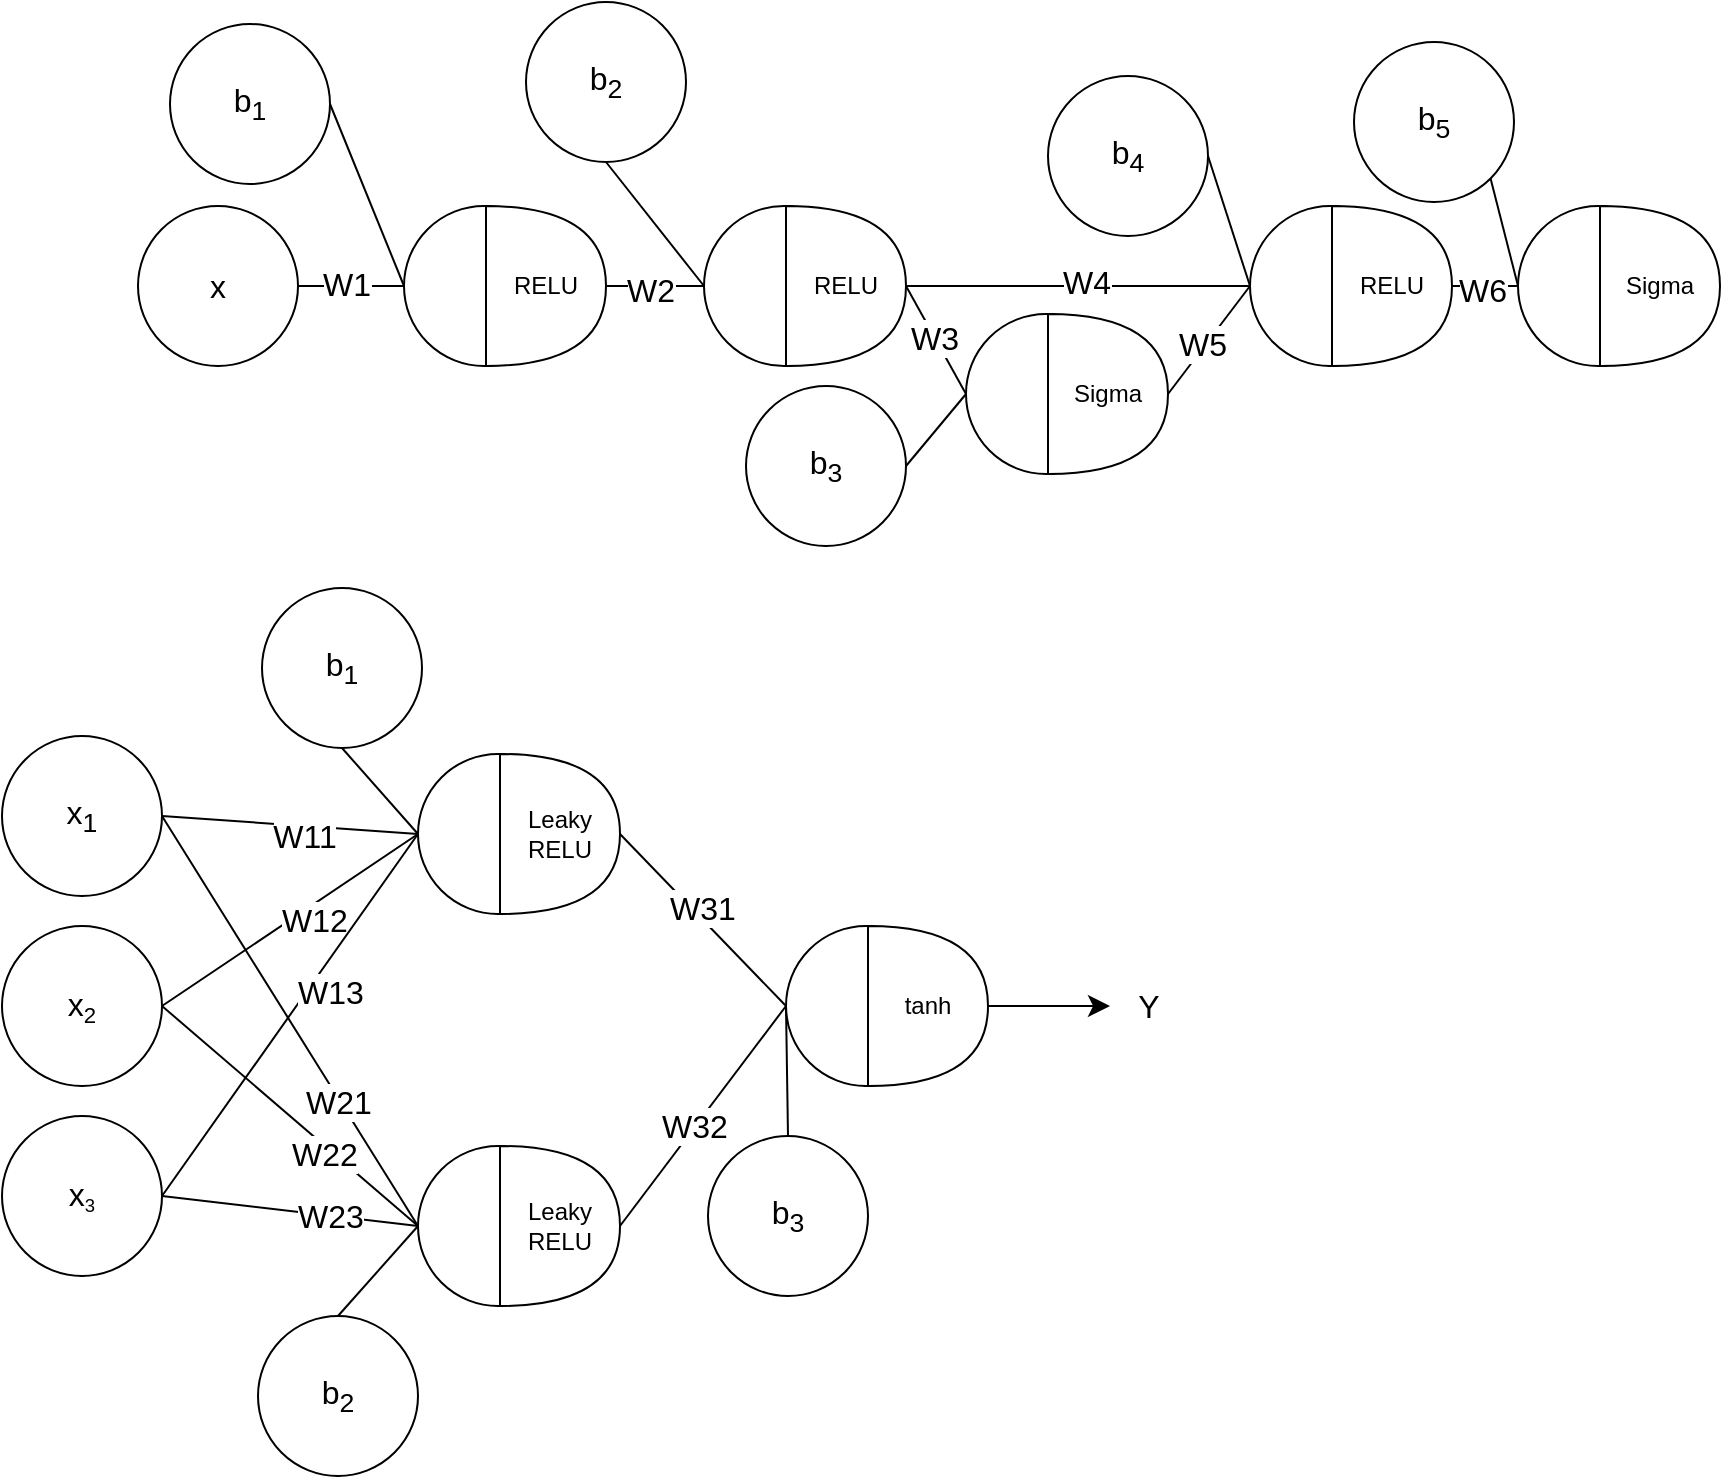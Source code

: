 <mxfile version="28.2.5">
  <diagram name="Page-1" id="1pAmYVb9hF-eDIAdQOnD">
    <mxGraphModel dx="1221" dy="2004" grid="0" gridSize="10" guides="1" tooltips="1" connect="1" arrows="1" fold="1" page="0" pageScale="1" pageWidth="850" pageHeight="1100" math="0" shadow="0">
      <root>
        <mxCell id="0" />
        <mxCell id="1" parent="0" />
        <mxCell id="8utM2XVJl7syz8fmWW9v-1" value="&lt;font style=&quot;font-size: 16px;&quot;&gt;x&lt;sub&gt;1&lt;/sub&gt;&lt;/font&gt;" style="ellipse;whiteSpace=wrap;html=1;aspect=fixed;" vertex="1" parent="1">
          <mxGeometry x="-524" y="-645" width="80" height="80" as="geometry" />
        </mxCell>
        <mxCell id="8utM2XVJl7syz8fmWW9v-2" value="&lt;font style=&quot;font-size: 16px;&quot;&gt;x&lt;/font&gt;&lt;font style=&quot;font-size: 13.333px;&quot;&gt;&lt;sub&gt;2&lt;/sub&gt;&lt;/font&gt;" style="ellipse;whiteSpace=wrap;html=1;aspect=fixed;" vertex="1" parent="1">
          <mxGeometry x="-524" y="-550" width="80" height="80" as="geometry" />
        </mxCell>
        <mxCell id="8utM2XVJl7syz8fmWW9v-3" value="&lt;font style=&quot;font-size: 16px;&quot;&gt;x&lt;/font&gt;&lt;font style=&quot;font-size: 11.111px;&quot;&gt;&lt;sub&gt;3&lt;/sub&gt;&lt;/font&gt;" style="ellipse;whiteSpace=wrap;html=1;aspect=fixed;" vertex="1" parent="1">
          <mxGeometry x="-524" y="-455" width="80" height="80" as="geometry" />
        </mxCell>
        <mxCell id="8utM2XVJl7syz8fmWW9v-4" value="" style="ellipse;whiteSpace=wrap;html=1;aspect=fixed;align=left;" vertex="1" parent="1">
          <mxGeometry x="-316" y="-636" width="80" height="80" as="geometry" />
        </mxCell>
        <mxCell id="8utM2XVJl7syz8fmWW9v-5" value="Leaky&lt;div&gt;RELU&lt;/div&gt;" style="shape=or;whiteSpace=wrap;html=1;" vertex="1" parent="1">
          <mxGeometry x="-275" y="-636" width="60" height="80" as="geometry" />
        </mxCell>
        <mxCell id="8utM2XVJl7syz8fmWW9v-6" value="" style="endArrow=none;html=1;rounded=0;fontSize=12;startSize=8;endSize=8;curved=1;exitX=1;exitY=0.5;exitDx=0;exitDy=0;entryX=0;entryY=0.5;entryDx=0;entryDy=0;" edge="1" parent="1" source="8utM2XVJl7syz8fmWW9v-1" target="8utM2XVJl7syz8fmWW9v-4">
          <mxGeometry width="50" height="50" relative="1" as="geometry">
            <mxPoint x="-365" y="-380" as="sourcePoint" />
            <mxPoint x="-315" y="-430" as="targetPoint" />
          </mxGeometry>
        </mxCell>
        <mxCell id="8utM2XVJl7syz8fmWW9v-9" value="&lt;font style=&quot;font-size: 16px;&quot;&gt;W11&lt;/font&gt;" style="edgeLabel;html=1;align=center;verticalAlign=middle;resizable=0;points=[];fontSize=12;" vertex="1" connectable="0" parent="8utM2XVJl7syz8fmWW9v-6">
          <mxGeometry x="-0.269" y="-2" relative="1" as="geometry">
            <mxPoint x="24" y="4" as="offset" />
          </mxGeometry>
        </mxCell>
        <mxCell id="8utM2XVJl7syz8fmWW9v-7" value="" style="endArrow=none;html=1;rounded=0;fontSize=12;startSize=8;endSize=8;curved=1;exitX=1;exitY=0.5;exitDx=0;exitDy=0;entryX=0;entryY=0.5;entryDx=0;entryDy=0;" edge="1" parent="1" source="8utM2XVJl7syz8fmWW9v-2" target="8utM2XVJl7syz8fmWW9v-4">
          <mxGeometry width="50" height="50" relative="1" as="geometry">
            <mxPoint x="-365" y="-380" as="sourcePoint" />
            <mxPoint x="-315" y="-430" as="targetPoint" />
          </mxGeometry>
        </mxCell>
        <mxCell id="8utM2XVJl7syz8fmWW9v-10" value="&lt;font style=&quot;font-size: 16px;&quot;&gt;W12&lt;/font&gt;" style="edgeLabel;html=1;align=center;verticalAlign=middle;resizable=0;points=[];fontSize=12;" vertex="1" connectable="0" parent="8utM2XVJl7syz8fmWW9v-7">
          <mxGeometry x="-0.302" y="-1" relative="1" as="geometry">
            <mxPoint x="30" y="-14" as="offset" />
          </mxGeometry>
        </mxCell>
        <mxCell id="8utM2XVJl7syz8fmWW9v-8" value="" style="endArrow=none;html=1;rounded=0;fontSize=12;startSize=8;endSize=8;curved=1;exitX=1;exitY=0.5;exitDx=0;exitDy=0;entryX=0;entryY=0.5;entryDx=0;entryDy=0;" edge="1" parent="1" source="8utM2XVJl7syz8fmWW9v-3" target="8utM2XVJl7syz8fmWW9v-4">
          <mxGeometry width="50" height="50" relative="1" as="geometry">
            <mxPoint x="-365" y="-380" as="sourcePoint" />
            <mxPoint x="-315" y="-430" as="targetPoint" />
          </mxGeometry>
        </mxCell>
        <mxCell id="8utM2XVJl7syz8fmWW9v-11" value="&lt;font style=&quot;font-size: 16px;&quot;&gt;W13&lt;/font&gt;" style="edgeLabel;html=1;align=center;verticalAlign=middle;resizable=0;points=[];fontSize=12;" vertex="1" connectable="0" parent="8utM2XVJl7syz8fmWW9v-8">
          <mxGeometry x="-0.233" relative="1" as="geometry">
            <mxPoint x="35" y="-33" as="offset" />
          </mxGeometry>
        </mxCell>
        <mxCell id="8utM2XVJl7syz8fmWW9v-12" value="" style="ellipse;whiteSpace=wrap;html=1;aspect=fixed;align=left;" vertex="1" parent="1">
          <mxGeometry x="-316" y="-440" width="80" height="80" as="geometry" />
        </mxCell>
        <mxCell id="8utM2XVJl7syz8fmWW9v-13" value="Leaky&lt;div&gt;RELU&lt;/div&gt;" style="shape=or;whiteSpace=wrap;html=1;" vertex="1" parent="1">
          <mxGeometry x="-275" y="-440" width="60" height="80" as="geometry" />
        </mxCell>
        <mxCell id="8utM2XVJl7syz8fmWW9v-14" value="" style="endArrow=none;html=1;rounded=0;fontSize=12;startSize=8;endSize=8;curved=1;exitX=1;exitY=0.5;exitDx=0;exitDy=0;entryX=0;entryY=0.5;entryDx=0;entryDy=0;" edge="1" parent="1" source="8utM2XVJl7syz8fmWW9v-1" target="8utM2XVJl7syz8fmWW9v-12">
          <mxGeometry width="50" height="50" relative="1" as="geometry">
            <mxPoint x="-343" y="-389" as="sourcePoint" />
            <mxPoint x="-293" y="-439" as="targetPoint" />
          </mxGeometry>
        </mxCell>
        <mxCell id="8utM2XVJl7syz8fmWW9v-15" value="&lt;font style=&quot;font-size: 16px;&quot;&gt;W21&lt;/font&gt;" style="edgeLabel;html=1;align=center;verticalAlign=middle;resizable=0;points=[];fontSize=12;" vertex="1" connectable="0" parent="8utM2XVJl7syz8fmWW9v-14">
          <mxGeometry x="0.39" y="-1" relative="1" as="geometry">
            <mxPoint as="offset" />
          </mxGeometry>
        </mxCell>
        <mxCell id="8utM2XVJl7syz8fmWW9v-16" value="" style="endArrow=none;html=1;rounded=0;fontSize=12;startSize=8;endSize=8;curved=1;exitX=1;exitY=0.5;exitDx=0;exitDy=0;entryX=0;entryY=0.5;entryDx=0;entryDy=0;" edge="1" parent="1" source="8utM2XVJl7syz8fmWW9v-2" target="8utM2XVJl7syz8fmWW9v-12">
          <mxGeometry width="50" height="50" relative="1" as="geometry">
            <mxPoint x="-343" y="-392" as="sourcePoint" />
            <mxPoint x="-293" y="-442" as="targetPoint" />
          </mxGeometry>
        </mxCell>
        <mxCell id="8utM2XVJl7syz8fmWW9v-17" value="&lt;font style=&quot;font-size: 16px;&quot;&gt;W22&lt;/font&gt;" style="edgeLabel;html=1;align=center;verticalAlign=middle;resizable=0;points=[];fontSize=12;" vertex="1" connectable="0" parent="8utM2XVJl7syz8fmWW9v-16">
          <mxGeometry x="0.299" y="-3" relative="1" as="geometry">
            <mxPoint as="offset" />
          </mxGeometry>
        </mxCell>
        <mxCell id="8utM2XVJl7syz8fmWW9v-18" value="" style="endArrow=none;html=1;rounded=0;fontSize=12;startSize=8;endSize=8;curved=1;exitX=1;exitY=0.5;exitDx=0;exitDy=0;entryX=0;entryY=0.5;entryDx=0;entryDy=0;" edge="1" parent="1" source="8utM2XVJl7syz8fmWW9v-3" target="8utM2XVJl7syz8fmWW9v-12">
          <mxGeometry width="50" height="50" relative="1" as="geometry">
            <mxPoint x="-343" y="-395" as="sourcePoint" />
            <mxPoint x="-293" y="-445" as="targetPoint" />
          </mxGeometry>
        </mxCell>
        <mxCell id="8utM2XVJl7syz8fmWW9v-19" value="&lt;font style=&quot;font-size: 16px;&quot;&gt;W23&lt;/font&gt;" style="edgeLabel;html=1;align=center;verticalAlign=middle;resizable=0;points=[];fontSize=12;" vertex="1" connectable="0" parent="8utM2XVJl7syz8fmWW9v-18">
          <mxGeometry x="0.313" relative="1" as="geometry">
            <mxPoint as="offset" />
          </mxGeometry>
        </mxCell>
        <mxCell id="8utM2XVJl7syz8fmWW9v-21" value="" style="ellipse;whiteSpace=wrap;html=1;aspect=fixed;align=left;" vertex="1" parent="1">
          <mxGeometry x="-132" y="-550" width="80" height="80" as="geometry" />
        </mxCell>
        <mxCell id="8utM2XVJl7syz8fmWW9v-22" value="tanh" style="shape=or;whiteSpace=wrap;html=1;" vertex="1" parent="1">
          <mxGeometry x="-91" y="-550" width="60" height="80" as="geometry" />
        </mxCell>
        <mxCell id="8utM2XVJl7syz8fmWW9v-23" value="" style="endArrow=none;html=1;rounded=0;fontSize=12;startSize=8;endSize=8;curved=1;exitX=1;exitY=0.5;exitDx=0;exitDy=0;exitPerimeter=0;entryX=0;entryY=0.5;entryDx=0;entryDy=0;" edge="1" parent="1" source="8utM2XVJl7syz8fmWW9v-5" target="8utM2XVJl7syz8fmWW9v-21">
          <mxGeometry width="50" height="50" relative="1" as="geometry">
            <mxPoint x="-113" y="-460" as="sourcePoint" />
            <mxPoint x="-63" y="-510" as="targetPoint" />
          </mxGeometry>
        </mxCell>
        <mxCell id="8utM2XVJl7syz8fmWW9v-24" value="&lt;font style=&quot;font-size: 16px;&quot;&gt;W31&lt;/font&gt;" style="edgeLabel;html=1;align=center;verticalAlign=middle;resizable=0;points=[];fontSize=12;" vertex="1" connectable="0" parent="8utM2XVJl7syz8fmWW9v-23">
          <mxGeometry x="-0.078" y="4" relative="1" as="geometry">
            <mxPoint as="offset" />
          </mxGeometry>
        </mxCell>
        <mxCell id="8utM2XVJl7syz8fmWW9v-25" value="" style="endArrow=none;html=1;rounded=0;fontSize=12;startSize=8;endSize=8;curved=1;exitX=1;exitY=0.5;exitDx=0;exitDy=0;exitPerimeter=0;entryX=0;entryY=0.5;entryDx=0;entryDy=0;" edge="1" parent="1" source="8utM2XVJl7syz8fmWW9v-13" target="8utM2XVJl7syz8fmWW9v-21">
          <mxGeometry width="50" height="50" relative="1" as="geometry">
            <mxPoint x="-177" y="-463" as="sourcePoint" />
            <mxPoint x="-127" y="-513" as="targetPoint" />
          </mxGeometry>
        </mxCell>
        <mxCell id="8utM2XVJl7syz8fmWW9v-26" value="&lt;font style=&quot;font-size: 16px;&quot;&gt;W32&lt;/font&gt;" style="edgeLabel;html=1;align=center;verticalAlign=middle;resizable=0;points=[];fontSize=12;" vertex="1" connectable="0" parent="8utM2XVJl7syz8fmWW9v-25">
          <mxGeometry x="-0.077" relative="1" as="geometry">
            <mxPoint x="-1" as="offset" />
          </mxGeometry>
        </mxCell>
        <mxCell id="8utM2XVJl7syz8fmWW9v-27" value="" style="endArrow=classic;html=1;rounded=0;fontSize=12;startSize=8;endSize=8;curved=1;exitX=1;exitY=0.5;exitDx=0;exitDy=0;exitPerimeter=0;" edge="1" parent="1" source="8utM2XVJl7syz8fmWW9v-22">
          <mxGeometry width="50" height="50" relative="1" as="geometry">
            <mxPoint x="-177" y="-466" as="sourcePoint" />
            <mxPoint x="30" y="-510" as="targetPoint" />
          </mxGeometry>
        </mxCell>
        <mxCell id="8utM2XVJl7syz8fmWW9v-28" value="Y" style="text;html=1;align=center;verticalAlign=middle;resizable=0;points=[];autosize=1;strokeColor=none;fillColor=none;fontSize=16;" vertex="1" parent="1">
          <mxGeometry x="34" y="-525.5" width="29" height="31" as="geometry" />
        </mxCell>
        <mxCell id="8utM2XVJl7syz8fmWW9v-29" value="&lt;span style=&quot;font-size: 16px;&quot;&gt;x&lt;/span&gt;" style="ellipse;whiteSpace=wrap;html=1;aspect=fixed;" vertex="1" parent="1">
          <mxGeometry x="-456" y="-910" width="80" height="80" as="geometry" />
        </mxCell>
        <mxCell id="8utM2XVJl7syz8fmWW9v-30" value="" style="ellipse;whiteSpace=wrap;html=1;aspect=fixed;align=left;" vertex="1" parent="1">
          <mxGeometry x="-323" y="-910" width="80" height="80" as="geometry" />
        </mxCell>
        <mxCell id="8utM2XVJl7syz8fmWW9v-31" value="RELU" style="shape=or;whiteSpace=wrap;html=1;" vertex="1" parent="1">
          <mxGeometry x="-282" y="-910" width="60" height="80" as="geometry" />
        </mxCell>
        <mxCell id="8utM2XVJl7syz8fmWW9v-32" value="&lt;font style=&quot;&quot;&gt;&lt;sub style=&quot;&quot;&gt;&lt;span style=&quot;font-size: 16px;&quot;&gt;b&lt;sub&gt;1&lt;/sub&gt;&lt;/span&gt;&lt;/sub&gt;&lt;/font&gt;" style="ellipse;whiteSpace=wrap;html=1;aspect=fixed;" vertex="1" parent="1">
          <mxGeometry x="-394" y="-719" width="80" height="80" as="geometry" />
        </mxCell>
        <mxCell id="8utM2XVJl7syz8fmWW9v-33" value="" style="endArrow=none;html=1;rounded=0;fontSize=12;startSize=8;endSize=8;curved=1;entryX=0.5;entryY=1;entryDx=0;entryDy=0;exitX=0;exitY=0.5;exitDx=0;exitDy=0;" edge="1" parent="1" source="8utM2XVJl7syz8fmWW9v-4" target="8utM2XVJl7syz8fmWW9v-32">
          <mxGeometry width="50" height="50" relative="1" as="geometry">
            <mxPoint x="-358" y="-547" as="sourcePoint" />
            <mxPoint x="-308" y="-597" as="targetPoint" />
          </mxGeometry>
        </mxCell>
        <mxCell id="8utM2XVJl7syz8fmWW9v-34" value="&lt;font style=&quot;&quot;&gt;&lt;sub style=&quot;&quot;&gt;&lt;span style=&quot;font-size: 16px;&quot;&gt;b&lt;sub&gt;2&lt;/sub&gt;&lt;/span&gt;&lt;/sub&gt;&lt;/font&gt;" style="ellipse;whiteSpace=wrap;html=1;aspect=fixed;" vertex="1" parent="1">
          <mxGeometry x="-396" y="-355" width="80" height="80" as="geometry" />
        </mxCell>
        <mxCell id="8utM2XVJl7syz8fmWW9v-35" value="" style="endArrow=none;html=1;rounded=0;fontSize=12;startSize=8;endSize=8;curved=1;exitX=0.5;exitY=0;exitDx=0;exitDy=0;entryX=0;entryY=0.5;entryDx=0;entryDy=0;" edge="1" parent="1" source="8utM2XVJl7syz8fmWW9v-34" target="8utM2XVJl7syz8fmWW9v-12">
          <mxGeometry width="50" height="50" relative="1" as="geometry">
            <mxPoint x="-358" y="-547" as="sourcePoint" />
            <mxPoint x="-308" y="-597" as="targetPoint" />
          </mxGeometry>
        </mxCell>
        <mxCell id="8utM2XVJl7syz8fmWW9v-36" value="&lt;font style=&quot;&quot;&gt;&lt;sub style=&quot;&quot;&gt;&lt;span style=&quot;font-size: 16px;&quot;&gt;b&lt;sub&gt;3&lt;/sub&gt;&lt;/span&gt;&lt;/sub&gt;&lt;/font&gt;" style="ellipse;whiteSpace=wrap;html=1;aspect=fixed;" vertex="1" parent="1">
          <mxGeometry x="-171" y="-445" width="80" height="80" as="geometry" />
        </mxCell>
        <mxCell id="8utM2XVJl7syz8fmWW9v-37" value="" style="endArrow=none;html=1;rounded=0;fontSize=12;startSize=8;endSize=8;curved=1;exitX=0.5;exitY=0;exitDx=0;exitDy=0;entryX=0;entryY=0.5;entryDx=0;entryDy=0;" edge="1" parent="1" source="8utM2XVJl7syz8fmWW9v-36" target="8utM2XVJl7syz8fmWW9v-21">
          <mxGeometry width="50" height="50" relative="1" as="geometry">
            <mxPoint x="-261" y="-541" as="sourcePoint" />
            <mxPoint x="-211" y="-591" as="targetPoint" />
          </mxGeometry>
        </mxCell>
        <mxCell id="8utM2XVJl7syz8fmWW9v-38" value="" style="endArrow=none;html=1;rounded=0;fontSize=12;startSize=8;endSize=8;curved=1;exitX=1;exitY=0.5;exitDx=0;exitDy=0;entryX=0;entryY=0.5;entryDx=0;entryDy=0;" edge="1" parent="1" source="8utM2XVJl7syz8fmWW9v-29" target="8utM2XVJl7syz8fmWW9v-30">
          <mxGeometry width="50" height="50" relative="1" as="geometry">
            <mxPoint x="-275" y="-747" as="sourcePoint" />
            <mxPoint x="-225" y="-797" as="targetPoint" />
          </mxGeometry>
        </mxCell>
        <mxCell id="8utM2XVJl7syz8fmWW9v-44" value="&lt;font style=&quot;font-size: 16px;&quot;&gt;W1&lt;/font&gt;" style="edgeLabel;html=1;align=center;verticalAlign=middle;resizable=0;points=[];fontSize=12;" vertex="1" connectable="0" parent="8utM2XVJl7syz8fmWW9v-38">
          <mxGeometry x="-0.094" y="1" relative="1" as="geometry">
            <mxPoint as="offset" />
          </mxGeometry>
        </mxCell>
        <mxCell id="8utM2XVJl7syz8fmWW9v-39" value="&lt;font style=&quot;font-size: 16px;&quot;&gt;b&lt;sub&gt;1&lt;/sub&gt;&lt;/font&gt;" style="ellipse;whiteSpace=wrap;html=1;aspect=fixed;" vertex="1" parent="1">
          <mxGeometry x="-440" y="-1001" width="80" height="80" as="geometry" />
        </mxCell>
        <mxCell id="8utM2XVJl7syz8fmWW9v-40" value="" style="endArrow=none;html=1;rounded=0;fontSize=12;startSize=8;endSize=8;curved=1;exitX=1;exitY=0.5;exitDx=0;exitDy=0;entryX=0;entryY=0.5;entryDx=0;entryDy=0;" edge="1" parent="1" source="8utM2XVJl7syz8fmWW9v-39" target="8utM2XVJl7syz8fmWW9v-30">
          <mxGeometry width="50" height="50" relative="1" as="geometry">
            <mxPoint x="-275" y="-747" as="sourcePoint" />
            <mxPoint x="-225" y="-797" as="targetPoint" />
          </mxGeometry>
        </mxCell>
        <mxCell id="8utM2XVJl7syz8fmWW9v-41" value="" style="endArrow=none;html=1;rounded=0;fontSize=12;startSize=8;endSize=8;curved=1;exitX=1;exitY=0.5;exitDx=0;exitDy=0;exitPerimeter=0;entryX=0;entryY=0.5;entryDx=0;entryDy=0;" edge="1" parent="1" source="8utM2XVJl7syz8fmWW9v-31" target="8utM2XVJl7syz8fmWW9v-42">
          <mxGeometry width="50" height="50" relative="1" as="geometry">
            <mxPoint x="-188" y="-761" as="sourcePoint" />
            <mxPoint x="-163" y="-868" as="targetPoint" />
          </mxGeometry>
        </mxCell>
        <mxCell id="8utM2XVJl7syz8fmWW9v-45" value="&lt;font style=&quot;font-size: 16px;&quot;&gt;W2&lt;/font&gt;" style="edgeLabel;html=1;align=center;verticalAlign=middle;resizable=0;points=[];fontSize=12;" vertex="1" connectable="0" parent="8utM2XVJl7syz8fmWW9v-41">
          <mxGeometry x="-0.102" y="-2" relative="1" as="geometry">
            <mxPoint as="offset" />
          </mxGeometry>
        </mxCell>
        <mxCell id="8utM2XVJl7syz8fmWW9v-42" value="" style="ellipse;whiteSpace=wrap;html=1;aspect=fixed;align=left;" vertex="1" parent="1">
          <mxGeometry x="-173" y="-910" width="80" height="80" as="geometry" />
        </mxCell>
        <mxCell id="8utM2XVJl7syz8fmWW9v-43" value="RELU" style="shape=or;whiteSpace=wrap;html=1;" vertex="1" parent="1">
          <mxGeometry x="-132" y="-910" width="60" height="80" as="geometry" />
        </mxCell>
        <mxCell id="8utM2XVJl7syz8fmWW9v-46" value="&lt;font style=&quot;font-size: 16px;&quot;&gt;b&lt;sub&gt;2&lt;/sub&gt;&lt;/font&gt;" style="ellipse;whiteSpace=wrap;html=1;aspect=fixed;" vertex="1" parent="1">
          <mxGeometry x="-262" y="-1012" width="80" height="80" as="geometry" />
        </mxCell>
        <mxCell id="8utM2XVJl7syz8fmWW9v-47" value="" style="endArrow=none;html=1;rounded=0;fontSize=12;startSize=8;endSize=8;curved=1;entryX=0.5;entryY=1;entryDx=0;entryDy=0;exitX=0;exitY=0.5;exitDx=0;exitDy=0;" edge="1" parent="1" source="8utM2XVJl7syz8fmWW9v-42" target="8utM2XVJl7syz8fmWW9v-46">
          <mxGeometry width="50" height="50" relative="1" as="geometry">
            <mxPoint x="-235" y="-771" as="sourcePoint" />
            <mxPoint x="-185" y="-821" as="targetPoint" />
          </mxGeometry>
        </mxCell>
        <mxCell id="8utM2XVJl7syz8fmWW9v-48" value="" style="ellipse;whiteSpace=wrap;html=1;aspect=fixed;align=left;" vertex="1" parent="1">
          <mxGeometry x="100" y="-910" width="80" height="80" as="geometry" />
        </mxCell>
        <mxCell id="8utM2XVJl7syz8fmWW9v-49" value="RELU" style="shape=or;whiteSpace=wrap;html=1;" vertex="1" parent="1">
          <mxGeometry x="141.0" y="-910" width="60" height="80" as="geometry" />
        </mxCell>
        <mxCell id="8utM2XVJl7syz8fmWW9v-50" value="" style="endArrow=none;html=1;rounded=0;fontSize=12;startSize=8;endSize=8;curved=1;exitX=1;exitY=0.5;exitDx=0;exitDy=0;exitPerimeter=0;entryX=0;entryY=0.5;entryDx=0;entryDy=0;" edge="1" parent="1" source="8utM2XVJl7syz8fmWW9v-43" target="8utM2XVJl7syz8fmWW9v-48">
          <mxGeometry width="50" height="50" relative="1" as="geometry">
            <mxPoint x="-61" y="-845" as="sourcePoint" />
            <mxPoint x="-11" y="-895" as="targetPoint" />
          </mxGeometry>
        </mxCell>
        <mxCell id="8utM2XVJl7syz8fmWW9v-51" value="&lt;font style=&quot;font-size: 16px;&quot;&gt;W4&lt;/font&gt;" style="edgeLabel;html=1;align=center;verticalAlign=middle;resizable=0;points=[];fontSize=12;" vertex="1" connectable="0" parent="8utM2XVJl7syz8fmWW9v-50">
          <mxGeometry x="0.042" y="2" relative="1" as="geometry">
            <mxPoint as="offset" />
          </mxGeometry>
        </mxCell>
        <mxCell id="8utM2XVJl7syz8fmWW9v-52" value="" style="ellipse;whiteSpace=wrap;html=1;aspect=fixed;align=left;" vertex="1" parent="1">
          <mxGeometry x="-42" y="-856" width="80" height="80" as="geometry" />
        </mxCell>
        <mxCell id="8utM2XVJl7syz8fmWW9v-53" value="Sigma" style="shape=or;whiteSpace=wrap;html=1;" vertex="1" parent="1">
          <mxGeometry x="-1" y="-856" width="60" height="80" as="geometry" />
        </mxCell>
        <mxCell id="8utM2XVJl7syz8fmWW9v-54" value="" style="endArrow=none;html=1;rounded=0;fontSize=12;startSize=8;endSize=8;curved=1;exitX=1;exitY=0.5;exitDx=0;exitDy=0;exitPerimeter=0;entryX=0;entryY=0.5;entryDx=0;entryDy=0;" edge="1" parent="1" source="8utM2XVJl7syz8fmWW9v-43" target="8utM2XVJl7syz8fmWW9v-52">
          <mxGeometry width="50" height="50" relative="1" as="geometry">
            <mxPoint x="-61" y="-848" as="sourcePoint" />
            <mxPoint x="-11" y="-898" as="targetPoint" />
          </mxGeometry>
        </mxCell>
        <mxCell id="8utM2XVJl7syz8fmWW9v-55" value="&lt;font style=&quot;font-size: 16px;&quot;&gt;W3&lt;/font&gt;" style="edgeLabel;html=1;align=center;verticalAlign=middle;resizable=0;points=[];fontSize=12;" vertex="1" connectable="0" parent="8utM2XVJl7syz8fmWW9v-54">
          <mxGeometry x="-0.044" relative="1" as="geometry">
            <mxPoint x="-1" as="offset" />
          </mxGeometry>
        </mxCell>
        <mxCell id="8utM2XVJl7syz8fmWW9v-56" value="" style="endArrow=none;html=1;rounded=0;fontSize=12;startSize=8;endSize=8;curved=1;exitX=0;exitY=0.5;exitDx=0;exitDy=0;entryX=1;entryY=0.5;entryDx=0;entryDy=0;" edge="1" parent="1" source="8utM2XVJl7syz8fmWW9v-52" target="8utM2XVJl7syz8fmWW9v-57">
          <mxGeometry width="50" height="50" relative="1" as="geometry">
            <mxPoint x="-7" y="-808" as="sourcePoint" />
            <mxPoint x="-62" y="-788" as="targetPoint" />
          </mxGeometry>
        </mxCell>
        <mxCell id="8utM2XVJl7syz8fmWW9v-57" value="&lt;font style=&quot;&quot;&gt;&lt;sub style=&quot;&quot;&gt;&lt;span style=&quot;font-size: 16px;&quot;&gt;b&lt;sub&gt;3&lt;/sub&gt;&lt;/span&gt;&lt;/sub&gt;&lt;/font&gt;" style="ellipse;whiteSpace=wrap;html=1;aspect=fixed;" vertex="1" parent="1">
          <mxGeometry x="-152" y="-820" width="80" height="80" as="geometry" />
        </mxCell>
        <mxCell id="8utM2XVJl7syz8fmWW9v-58" value="&lt;font style=&quot;&quot;&gt;&lt;sub style=&quot;&quot;&gt;&lt;span style=&quot;font-size: 16px;&quot;&gt;b&lt;sub&gt;4&lt;/sub&gt;&lt;/span&gt;&lt;/sub&gt;&lt;/font&gt;" style="ellipse;whiteSpace=wrap;html=1;aspect=fixed;" vertex="1" parent="1">
          <mxGeometry x="-1" y="-975" width="80" height="80" as="geometry" />
        </mxCell>
        <mxCell id="8utM2XVJl7syz8fmWW9v-59" value="" style="endArrow=none;html=1;rounded=0;fontSize=12;startSize=8;endSize=8;curved=1;entryX=1;entryY=0.5;entryDx=0;entryDy=0;exitX=0;exitY=0.5;exitDx=0;exitDy=0;" edge="1" parent="1" source="8utM2XVJl7syz8fmWW9v-48" target="8utM2XVJl7syz8fmWW9v-58">
          <mxGeometry width="50" height="50" relative="1" as="geometry">
            <mxPoint x="132" y="-869" as="sourcePoint" />
            <mxPoint x="182" y="-919" as="targetPoint" />
          </mxGeometry>
        </mxCell>
        <mxCell id="8utM2XVJl7syz8fmWW9v-60" value="" style="endArrow=none;html=1;rounded=0;fontSize=12;startSize=8;endSize=8;curved=1;exitX=1;exitY=0.5;exitDx=0;exitDy=0;exitPerimeter=0;entryX=0;entryY=0.5;entryDx=0;entryDy=0;" edge="1" parent="1" source="8utM2XVJl7syz8fmWW9v-53" target="8utM2XVJl7syz8fmWW9v-48">
          <mxGeometry width="50" height="50" relative="1" as="geometry">
            <mxPoint x="132" y="-869" as="sourcePoint" />
            <mxPoint x="182" y="-919" as="targetPoint" />
          </mxGeometry>
        </mxCell>
        <mxCell id="8utM2XVJl7syz8fmWW9v-61" value="&lt;font style=&quot;font-size: 16px;&quot;&gt;W5&lt;/font&gt;" style="edgeLabel;html=1;align=center;verticalAlign=middle;resizable=0;points=[];fontSize=12;" vertex="1" connectable="0" parent="8utM2XVJl7syz8fmWW9v-60">
          <mxGeometry x="-0.132" y="1" relative="1" as="geometry">
            <mxPoint y="-1" as="offset" />
          </mxGeometry>
        </mxCell>
        <mxCell id="8utM2XVJl7syz8fmWW9v-62" value="" style="ellipse;whiteSpace=wrap;html=1;aspect=fixed;align=left;" vertex="1" parent="1">
          <mxGeometry x="234" y="-910" width="80" height="80" as="geometry" />
        </mxCell>
        <mxCell id="8utM2XVJl7syz8fmWW9v-63" value="Sigma" style="shape=or;whiteSpace=wrap;html=1;" vertex="1" parent="1">
          <mxGeometry x="275" y="-910" width="60" height="80" as="geometry" />
        </mxCell>
        <mxCell id="8utM2XVJl7syz8fmWW9v-64" value="" style="endArrow=none;html=1;rounded=0;fontSize=12;startSize=8;endSize=8;curved=1;exitX=1;exitY=0.5;exitDx=0;exitDy=0;exitPerimeter=0;entryX=0;entryY=0.5;entryDx=0;entryDy=0;" edge="1" parent="1" source="8utM2XVJl7syz8fmWW9v-49" target="8utM2XVJl7syz8fmWW9v-62">
          <mxGeometry width="50" height="50" relative="1" as="geometry">
            <mxPoint x="236" y="-906" as="sourcePoint" />
            <mxPoint x="286" y="-956" as="targetPoint" />
          </mxGeometry>
        </mxCell>
        <mxCell id="8utM2XVJl7syz8fmWW9v-65" value="&lt;font style=&quot;font-size: 16px;&quot;&gt;W6&lt;/font&gt;" style="edgeLabel;html=1;align=center;verticalAlign=middle;resizable=0;points=[];fontSize=12;" vertex="1" connectable="0" parent="8utM2XVJl7syz8fmWW9v-64">
          <mxGeometry x="-0.091" y="-2" relative="1" as="geometry">
            <mxPoint as="offset" />
          </mxGeometry>
        </mxCell>
        <mxCell id="8utM2XVJl7syz8fmWW9v-66" value="&lt;font style=&quot;&quot;&gt;&lt;sub style=&quot;&quot;&gt;&lt;span style=&quot;font-size: 16px;&quot;&gt;b&lt;sub&gt;5&lt;/sub&gt;&lt;/span&gt;&lt;/sub&gt;&lt;/font&gt;" style="ellipse;whiteSpace=wrap;html=1;aspect=fixed;" vertex="1" parent="1">
          <mxGeometry x="152" y="-992" width="80" height="80" as="geometry" />
        </mxCell>
        <mxCell id="8utM2XVJl7syz8fmWW9v-67" value="" style="endArrow=none;html=1;rounded=0;fontSize=12;startSize=8;endSize=8;curved=1;exitX=1;exitY=1;exitDx=0;exitDy=0;entryX=0;entryY=0.5;entryDx=0;entryDy=0;" edge="1" parent="1" source="8utM2XVJl7syz8fmWW9v-66" target="8utM2XVJl7syz8fmWW9v-62">
          <mxGeometry width="50" height="50" relative="1" as="geometry">
            <mxPoint x="159" y="-979" as="sourcePoint" />
            <mxPoint x="209" y="-1029" as="targetPoint" />
          </mxGeometry>
        </mxCell>
      </root>
    </mxGraphModel>
  </diagram>
</mxfile>
